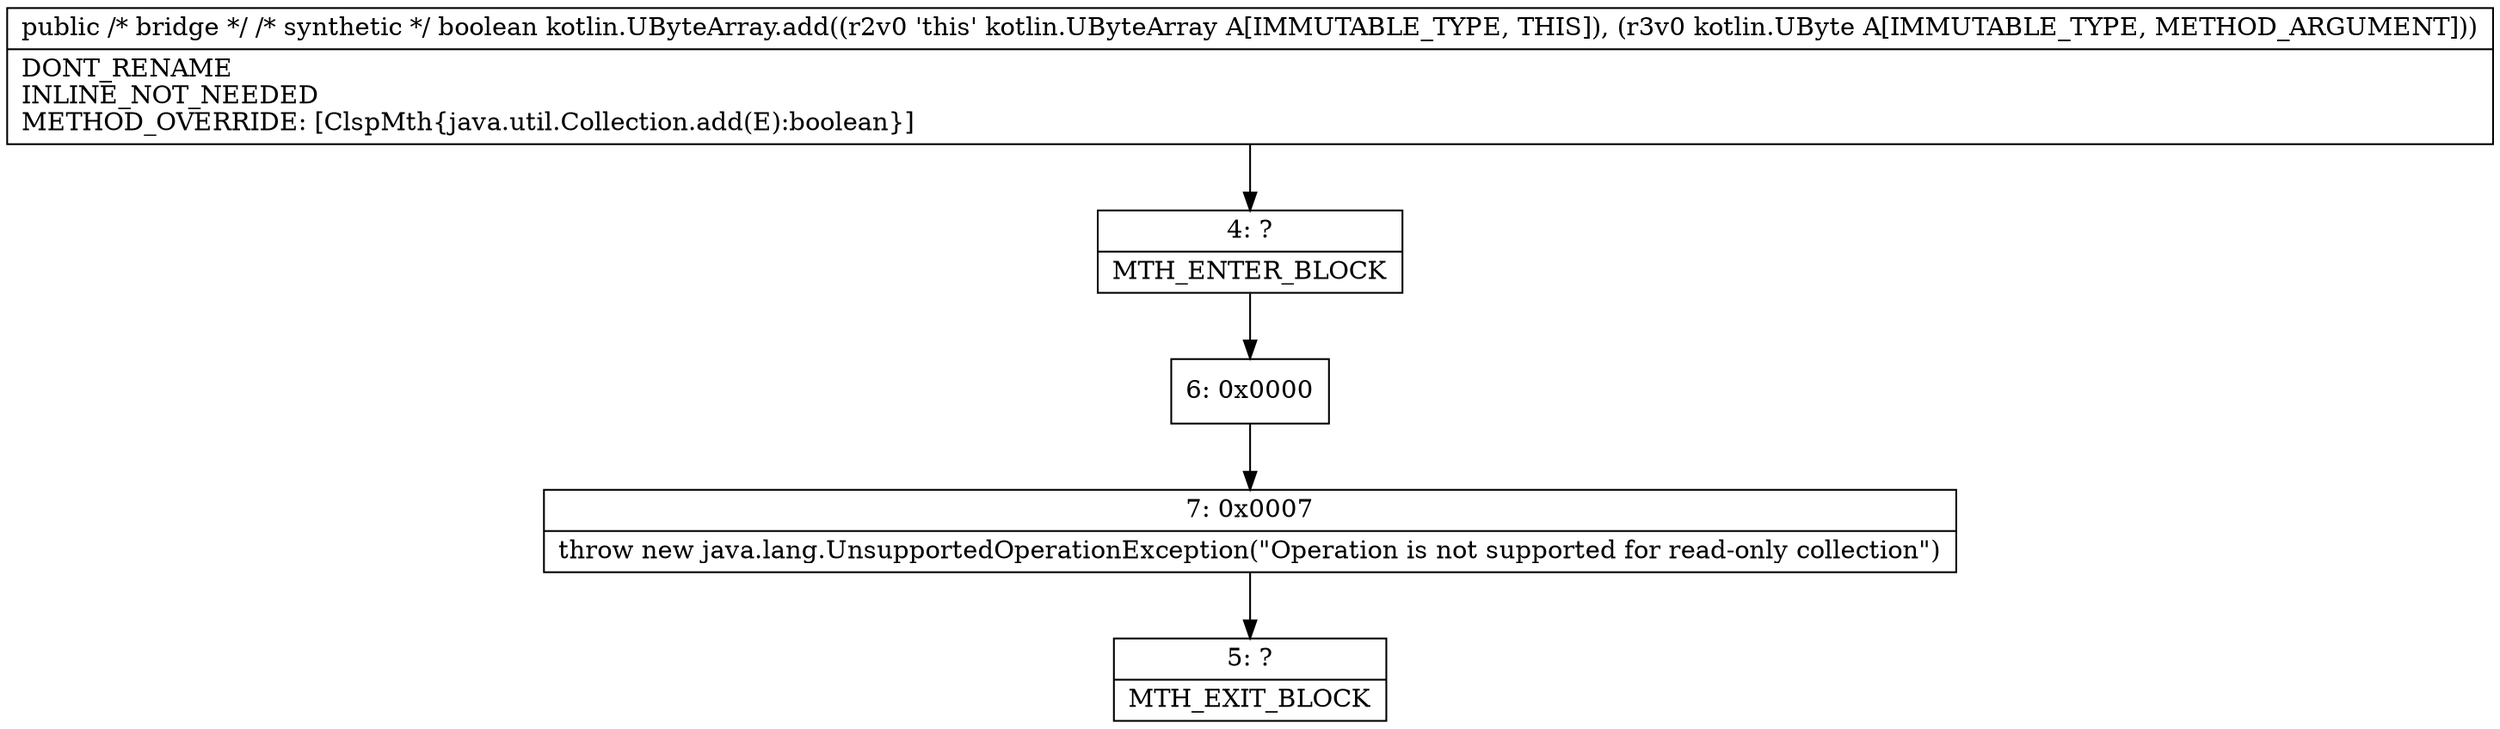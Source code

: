 digraph "CFG forkotlin.UByteArray.add(Ljava\/lang\/Object;)Z" {
Node_4 [shape=record,label="{4\:\ ?|MTH_ENTER_BLOCK\l}"];
Node_6 [shape=record,label="{6\:\ 0x0000}"];
Node_7 [shape=record,label="{7\:\ 0x0007|throw new java.lang.UnsupportedOperationException(\"Operation is not supported for read\-only collection\")\l}"];
Node_5 [shape=record,label="{5\:\ ?|MTH_EXIT_BLOCK\l}"];
MethodNode[shape=record,label="{public \/* bridge *\/ \/* synthetic *\/ boolean kotlin.UByteArray.add((r2v0 'this' kotlin.UByteArray A[IMMUTABLE_TYPE, THIS]), (r3v0 kotlin.UByte A[IMMUTABLE_TYPE, METHOD_ARGUMENT]))  | DONT_RENAME\lINLINE_NOT_NEEDED\lMETHOD_OVERRIDE: [ClspMth\{java.util.Collection.add(E):boolean\}]\l}"];
MethodNode -> Node_4;Node_4 -> Node_6;
Node_6 -> Node_7;
Node_7 -> Node_5;
}

